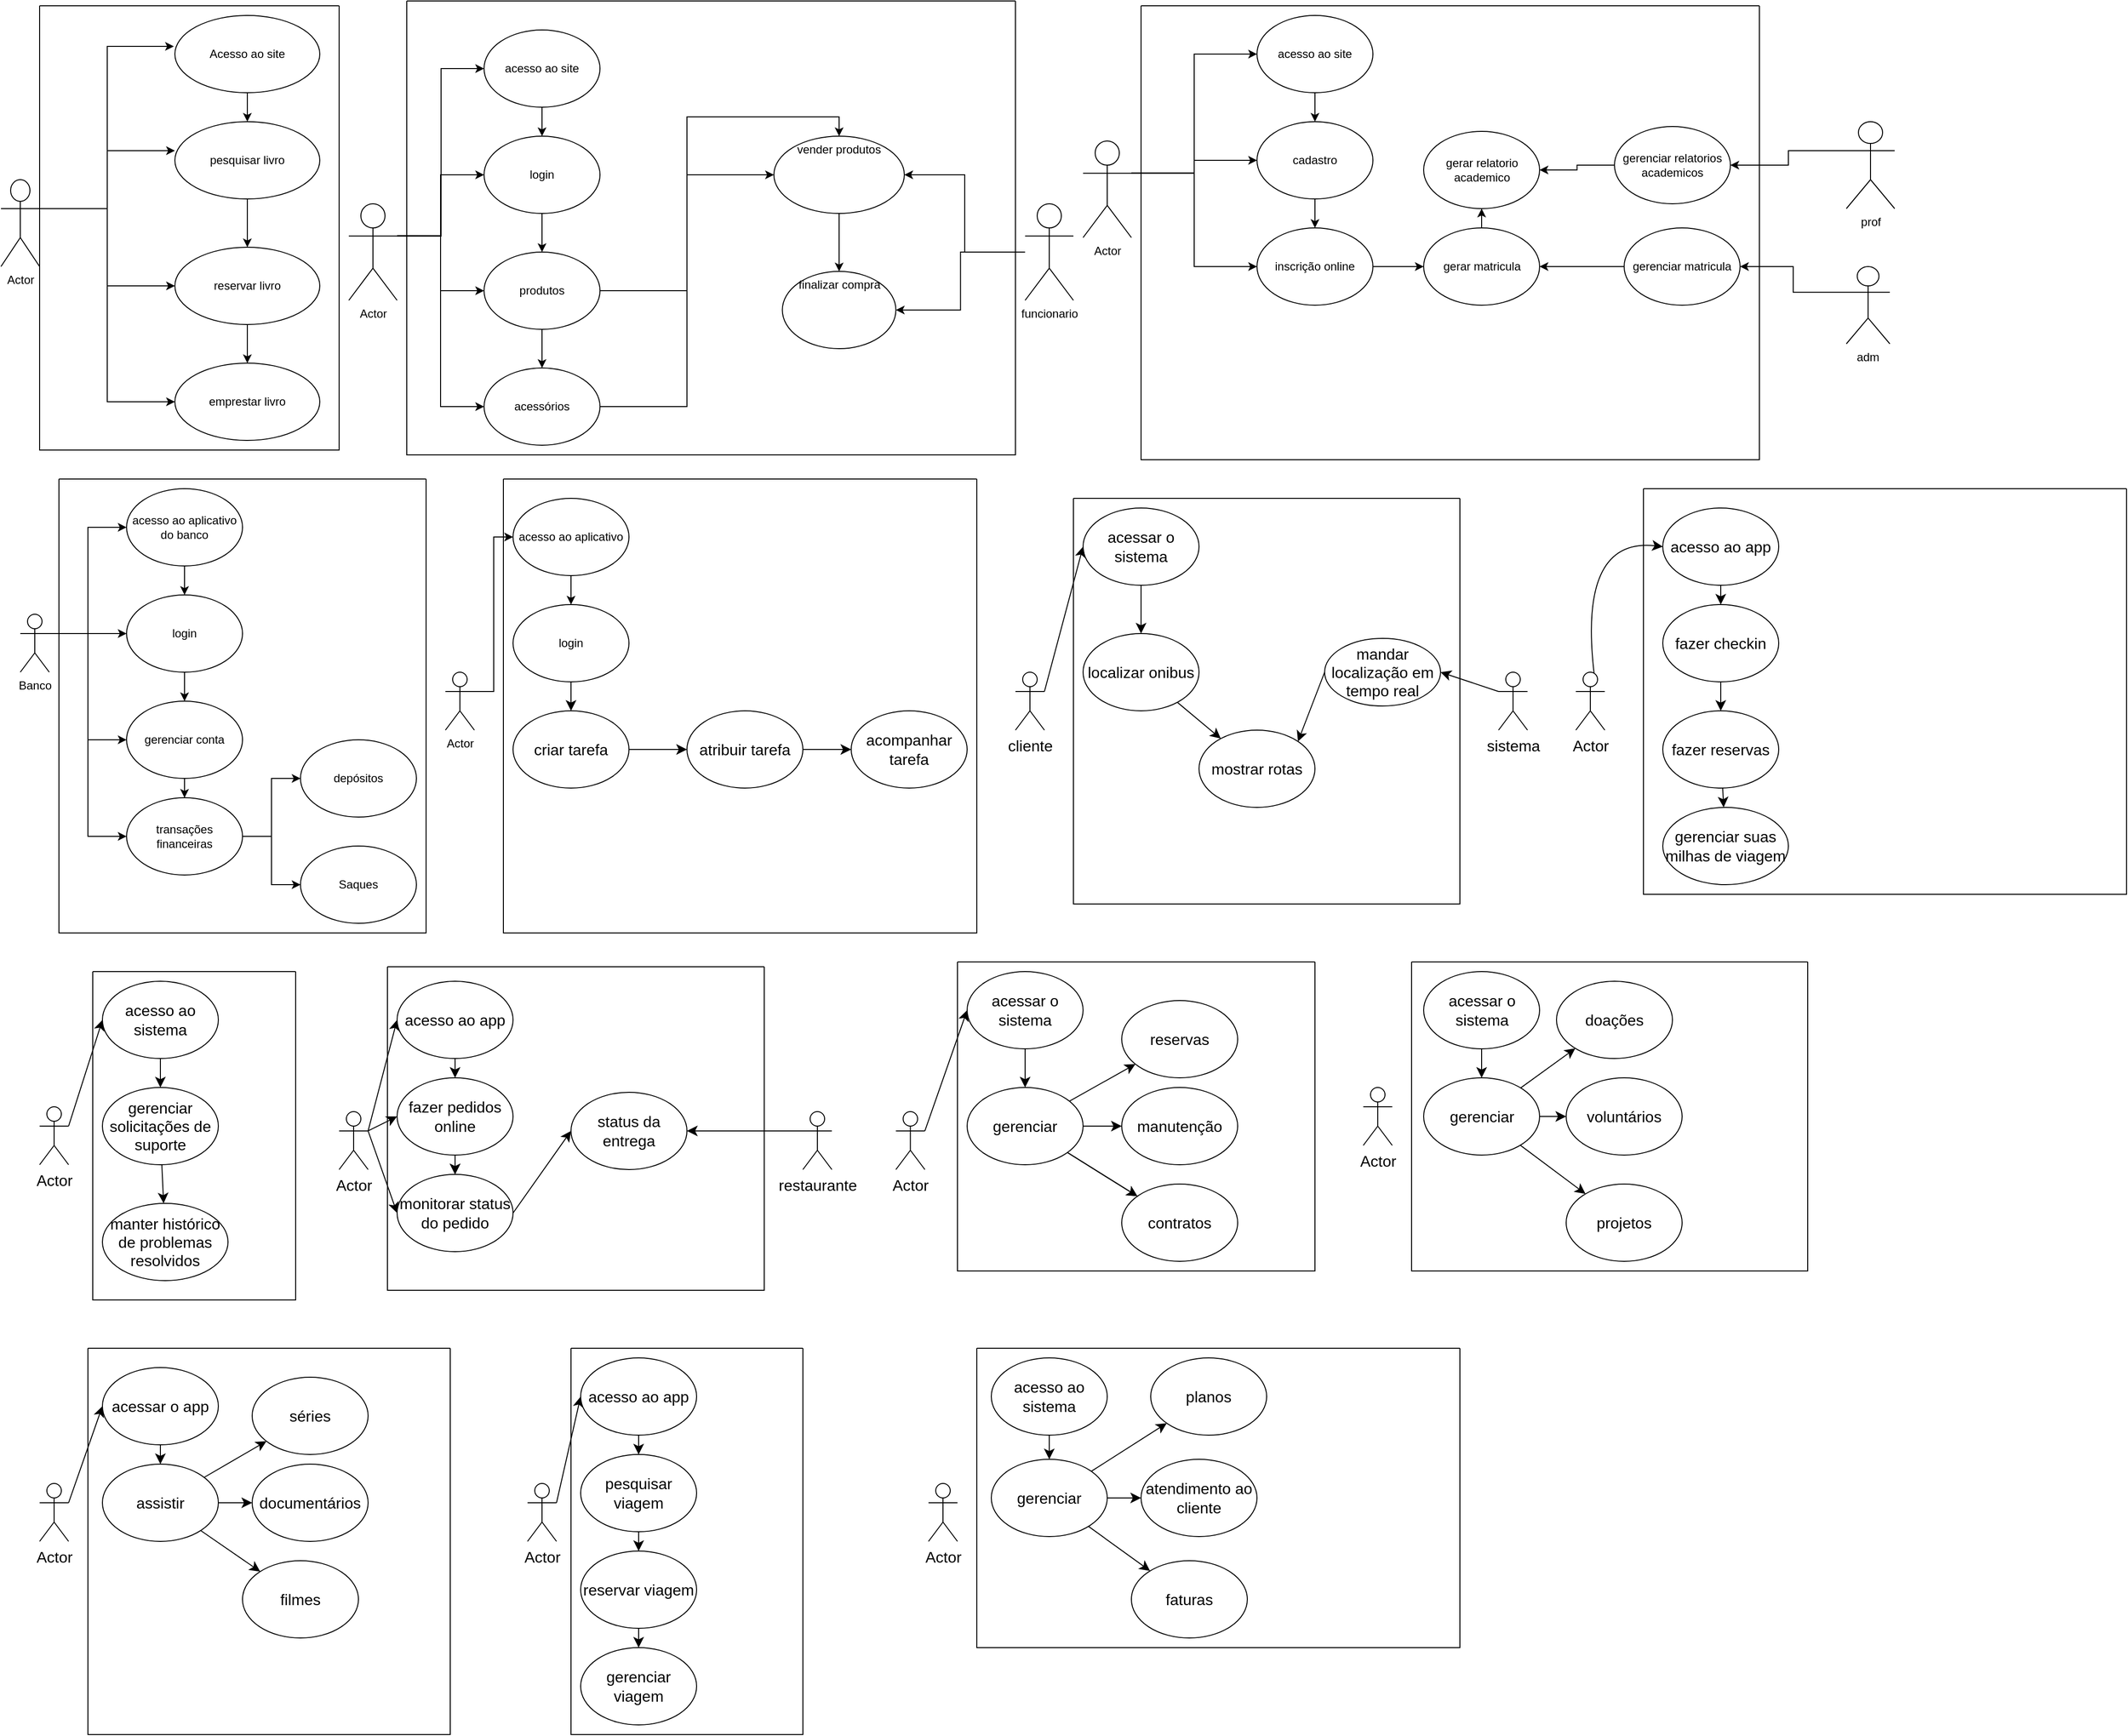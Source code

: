 <mxfile version="21.1.4" type="github">
  <diagram name="Página-1" id="LRbnNVNP2X4PWwNrP-vT">
    <mxGraphModel dx="826" dy="594" grid="1" gridSize="10" guides="1" tooltips="1" connect="1" arrows="1" fold="1" page="0" pageScale="1" pageWidth="1920" pageHeight="1200" background="none" math="0" shadow="0">
      <root>
        <mxCell id="0" />
        <mxCell id="1" parent="0" />
        <mxCell id="oviOYFt7pR6-ga45V4re-5" style="edgeStyle=orthogonalEdgeStyle;rounded=0;orthogonalLoop=1;jettySize=auto;html=1;exitX=1;exitY=0.333;exitDx=0;exitDy=0;exitPerimeter=0;entryX=0;entryY=0.375;entryDx=0;entryDy=0;entryPerimeter=0;" parent="1" source="oviOYFt7pR6-ga45V4re-1" target="oviOYFt7pR6-ga45V4re-2" edge="1">
          <mxGeometry relative="1" as="geometry" />
        </mxCell>
        <mxCell id="oviOYFt7pR6-ga45V4re-6" style="edgeStyle=orthogonalEdgeStyle;rounded=0;orthogonalLoop=1;jettySize=auto;html=1;exitX=1;exitY=0.333;exitDx=0;exitDy=0;exitPerimeter=0;entryX=0;entryY=0.5;entryDx=0;entryDy=0;" parent="1" source="oviOYFt7pR6-ga45V4re-1" target="oviOYFt7pR6-ga45V4re-3" edge="1">
          <mxGeometry relative="1" as="geometry" />
        </mxCell>
        <mxCell id="oviOYFt7pR6-ga45V4re-7" style="edgeStyle=orthogonalEdgeStyle;rounded=0;orthogonalLoop=1;jettySize=auto;html=1;exitX=1;exitY=0.333;exitDx=0;exitDy=0;exitPerimeter=0;entryX=0;entryY=0.5;entryDx=0;entryDy=0;" parent="1" source="oviOYFt7pR6-ga45V4re-1" target="oviOYFt7pR6-ga45V4re-4" edge="1">
          <mxGeometry relative="1" as="geometry" />
        </mxCell>
        <mxCell id="oviOYFt7pR6-ga45V4re-10" style="edgeStyle=orthogonalEdgeStyle;rounded=0;orthogonalLoop=1;jettySize=auto;html=1;exitX=1;exitY=0.333;exitDx=0;exitDy=0;exitPerimeter=0;entryX=-0.007;entryY=0.4;entryDx=0;entryDy=0;entryPerimeter=0;" parent="1" source="oviOYFt7pR6-ga45V4re-1" target="oviOYFt7pR6-ga45V4re-9" edge="1">
          <mxGeometry relative="1" as="geometry" />
        </mxCell>
        <mxCell id="oviOYFt7pR6-ga45V4re-1" value="Actor" style="shape=umlActor;verticalLabelPosition=bottom;verticalAlign=top;html=1;outlineConnect=0;" parent="1" vertex="1">
          <mxGeometry y="200" width="40" height="90" as="geometry" />
        </mxCell>
        <mxCell id="oviOYFt7pR6-ga45V4re-21" value="" style="edgeStyle=orthogonalEdgeStyle;rounded=0;orthogonalLoop=1;jettySize=auto;html=1;" parent="1" source="oviOYFt7pR6-ga45V4re-2" target="oviOYFt7pR6-ga45V4re-3" edge="1">
          <mxGeometry relative="1" as="geometry" />
        </mxCell>
        <mxCell id="oviOYFt7pR6-ga45V4re-2" value="pesquisar livro" style="ellipse;whiteSpace=wrap;html=1;" parent="1" vertex="1">
          <mxGeometry x="180" y="140" width="150" height="80" as="geometry" />
        </mxCell>
        <mxCell id="oviOYFt7pR6-ga45V4re-22" value="" style="edgeStyle=orthogonalEdgeStyle;rounded=0;orthogonalLoop=1;jettySize=auto;html=1;" parent="1" source="oviOYFt7pR6-ga45V4re-3" target="oviOYFt7pR6-ga45V4re-4" edge="1">
          <mxGeometry relative="1" as="geometry" />
        </mxCell>
        <mxCell id="oviOYFt7pR6-ga45V4re-3" value="reservar livro" style="ellipse;whiteSpace=wrap;html=1;" parent="1" vertex="1">
          <mxGeometry x="180" y="270" width="150" height="80" as="geometry" />
        </mxCell>
        <mxCell id="oviOYFt7pR6-ga45V4re-4" value="emprestar livro" style="ellipse;whiteSpace=wrap;html=1;" parent="1" vertex="1">
          <mxGeometry x="180" y="390" width="150" height="80" as="geometry" />
        </mxCell>
        <mxCell id="oviOYFt7pR6-ga45V4re-20" value="" style="edgeStyle=orthogonalEdgeStyle;rounded=0;orthogonalLoop=1;jettySize=auto;html=1;" parent="1" source="oviOYFt7pR6-ga45V4re-9" target="oviOYFt7pR6-ga45V4re-2" edge="1">
          <mxGeometry relative="1" as="geometry" />
        </mxCell>
        <mxCell id="oviOYFt7pR6-ga45V4re-9" value="Acesso ao site" style="ellipse;whiteSpace=wrap;html=1;" parent="1" vertex="1">
          <mxGeometry x="180" y="30" width="150" height="80" as="geometry" />
        </mxCell>
        <mxCell id="oviOYFt7pR6-ga45V4re-27" style="edgeStyle=orthogonalEdgeStyle;rounded=0;orthogonalLoop=1;jettySize=auto;html=1;entryX=0;entryY=0.5;entryDx=0;entryDy=0;" parent="1" target="oviOYFt7pR6-ga45V4re-13" edge="1">
          <mxGeometry relative="1" as="geometry">
            <mxPoint x="410" y="258" as="sourcePoint" />
          </mxGeometry>
        </mxCell>
        <mxCell id="oviOYFt7pR6-ga45V4re-28" style="edgeStyle=orthogonalEdgeStyle;rounded=0;orthogonalLoop=1;jettySize=auto;html=1;exitX=1;exitY=0.333;exitDx=0;exitDy=0;exitPerimeter=0;entryX=0;entryY=0.5;entryDx=0;entryDy=0;" parent="1" source="oviOYFt7pR6-ga45V4re-11" target="oviOYFt7pR6-ga45V4re-12" edge="1">
          <mxGeometry relative="1" as="geometry" />
        </mxCell>
        <mxCell id="oviOYFt7pR6-ga45V4re-29" style="edgeStyle=orthogonalEdgeStyle;rounded=0;orthogonalLoop=1;jettySize=auto;html=1;exitX=1;exitY=0.333;exitDx=0;exitDy=0;exitPerimeter=0;entryX=0;entryY=0.5;entryDx=0;entryDy=0;" parent="1" source="oviOYFt7pR6-ga45V4re-11" target="oviOYFt7pR6-ga45V4re-16" edge="1">
          <mxGeometry relative="1" as="geometry" />
        </mxCell>
        <mxCell id="oviOYFt7pR6-ga45V4re-30" style="edgeStyle=orthogonalEdgeStyle;rounded=0;orthogonalLoop=1;jettySize=auto;html=1;exitX=1;exitY=0.333;exitDx=0;exitDy=0;exitPerimeter=0;entryX=0;entryY=0.5;entryDx=0;entryDy=0;" parent="1" source="oviOYFt7pR6-ga45V4re-11" target="oviOYFt7pR6-ga45V4re-15" edge="1">
          <mxGeometry relative="1" as="geometry" />
        </mxCell>
        <mxCell id="oviOYFt7pR6-ga45V4re-11" value="Actor" style="shape=umlActor;verticalLabelPosition=bottom;verticalAlign=top;html=1;outlineConnect=0;" parent="1" vertex="1">
          <mxGeometry x="360" y="225" width="50" height="100" as="geometry" />
        </mxCell>
        <mxCell id="oviOYFt7pR6-ga45V4re-36" value="" style="edgeStyle=orthogonalEdgeStyle;rounded=0;orthogonalLoop=1;jettySize=auto;html=1;" parent="1" source="oviOYFt7pR6-ga45V4re-12" target="oviOYFt7pR6-ga45V4re-16" edge="1">
          <mxGeometry relative="1" as="geometry" />
        </mxCell>
        <mxCell id="oviOYFt7pR6-ga45V4re-12" value="login" style="ellipse;whiteSpace=wrap;html=1;" parent="1" vertex="1">
          <mxGeometry x="500" y="155" width="120" height="80" as="geometry" />
        </mxCell>
        <mxCell id="oviOYFt7pR6-ga45V4re-35" value="" style="edgeStyle=orthogonalEdgeStyle;rounded=0;orthogonalLoop=1;jettySize=auto;html=1;" parent="1" source="oviOYFt7pR6-ga45V4re-13" target="oviOYFt7pR6-ga45V4re-12" edge="1">
          <mxGeometry relative="1" as="geometry" />
        </mxCell>
        <mxCell id="oviOYFt7pR6-ga45V4re-13" value="acesso ao site" style="ellipse;whiteSpace=wrap;html=1;" parent="1" vertex="1">
          <mxGeometry x="500" y="45" width="120" height="80" as="geometry" />
        </mxCell>
        <mxCell id="oviOYFt7pR6-ga45V4re-26" value="" style="edgeStyle=orthogonalEdgeStyle;rounded=0;orthogonalLoop=1;jettySize=auto;html=1;" parent="1" source="oviOYFt7pR6-ga45V4re-14" target="oviOYFt7pR6-ga45V4re-25" edge="1">
          <mxGeometry relative="1" as="geometry" />
        </mxCell>
        <mxCell id="oviOYFt7pR6-ga45V4re-34" value="" style="edgeStyle=orthogonalEdgeStyle;rounded=0;orthogonalLoop=1;jettySize=auto;html=1;" parent="1" source="oviOYFt7pR6-ga45V4re-14" target="oviOYFt7pR6-ga45V4re-33" edge="1">
          <mxGeometry relative="1" as="geometry" />
        </mxCell>
        <object label="funcionario" id="oviOYFt7pR6-ga45V4re-14">
          <mxCell style="shape=umlActor;verticalLabelPosition=bottom;verticalAlign=top;html=1;outlineConnect=0;" parent="1" vertex="1">
            <mxGeometry x="1060" y="225" width="50" height="100" as="geometry" />
          </mxCell>
        </object>
        <mxCell id="oviOYFt7pR6-ga45V4re-32" style="edgeStyle=orthogonalEdgeStyle;rounded=0;orthogonalLoop=1;jettySize=auto;html=1;exitX=1;exitY=0.5;exitDx=0;exitDy=0;entryX=0.5;entryY=0;entryDx=0;entryDy=0;" parent="1" source="oviOYFt7pR6-ga45V4re-15" target="oviOYFt7pR6-ga45V4re-25" edge="1">
          <mxGeometry relative="1" as="geometry" />
        </mxCell>
        <mxCell id="oviOYFt7pR6-ga45V4re-15" value="acessórios" style="ellipse;whiteSpace=wrap;html=1;" parent="1" vertex="1">
          <mxGeometry x="500" y="395" width="120" height="80" as="geometry" />
        </mxCell>
        <mxCell id="oviOYFt7pR6-ga45V4re-31" style="edgeStyle=orthogonalEdgeStyle;rounded=0;orthogonalLoop=1;jettySize=auto;html=1;exitX=1;exitY=0.5;exitDx=0;exitDy=0;entryX=0;entryY=0.5;entryDx=0;entryDy=0;" parent="1" source="oviOYFt7pR6-ga45V4re-16" target="oviOYFt7pR6-ga45V4re-25" edge="1">
          <mxGeometry relative="1" as="geometry" />
        </mxCell>
        <mxCell id="oviOYFt7pR6-ga45V4re-37" value="" style="edgeStyle=orthogonalEdgeStyle;rounded=0;orthogonalLoop=1;jettySize=auto;html=1;" parent="1" source="oviOYFt7pR6-ga45V4re-16" target="oviOYFt7pR6-ga45V4re-15" edge="1">
          <mxGeometry relative="1" as="geometry" />
        </mxCell>
        <mxCell id="oviOYFt7pR6-ga45V4re-16" value="produtos" style="ellipse;whiteSpace=wrap;html=1;" parent="1" vertex="1">
          <mxGeometry x="500" y="275" width="120" height="80" as="geometry" />
        </mxCell>
        <mxCell id="oviOYFt7pR6-ga45V4re-38" value="" style="edgeStyle=orthogonalEdgeStyle;rounded=0;orthogonalLoop=1;jettySize=auto;html=1;" parent="1" source="oviOYFt7pR6-ga45V4re-25" target="oviOYFt7pR6-ga45V4re-33" edge="1">
          <mxGeometry relative="1" as="geometry" />
        </mxCell>
        <mxCell id="oviOYFt7pR6-ga45V4re-25" value="vender produtos" style="ellipse;whiteSpace=wrap;html=1;verticalAlign=top;" parent="1" vertex="1">
          <mxGeometry x="800" y="155" width="135" height="80" as="geometry" />
        </mxCell>
        <mxCell id="oviOYFt7pR6-ga45V4re-33" value="finalizar compra" style="ellipse;whiteSpace=wrap;html=1;verticalAlign=top;" parent="1" vertex="1">
          <mxGeometry x="808.75" y="295" width="117.5" height="80" as="geometry" />
        </mxCell>
        <mxCell id="oviOYFt7pR6-ga45V4re-43" value="" style="swimlane;startSize=0;" parent="1" vertex="1">
          <mxGeometry x="420" y="15" width="630" height="470" as="geometry" />
        </mxCell>
        <mxCell id="oviOYFt7pR6-ga45V4re-44" value="" style="swimlane;startSize=0;" parent="1" vertex="1">
          <mxGeometry x="40" y="20" width="310" height="460" as="geometry" />
        </mxCell>
        <mxCell id="oviOYFt7pR6-ga45V4re-45" value="" style="swimlane;startSize=0;" parent="1" vertex="1">
          <mxGeometry x="1180" y="20" width="640" height="470" as="geometry" />
        </mxCell>
        <mxCell id="oviOYFt7pR6-ga45V4re-47" value="" style="edgeStyle=orthogonalEdgeStyle;rounded=0;orthogonalLoop=1;jettySize=auto;html=1;" parent="oviOYFt7pR6-ga45V4re-45" source="oviOYFt7pR6-ga45V4re-40" target="oviOYFt7pR6-ga45V4re-46" edge="1">
          <mxGeometry relative="1" as="geometry" />
        </mxCell>
        <mxCell id="oviOYFt7pR6-ga45V4re-40" value="acesso ao site" style="ellipse;whiteSpace=wrap;html=1;" parent="oviOYFt7pR6-ga45V4re-45" vertex="1">
          <mxGeometry x="120" y="10" width="120" height="80" as="geometry" />
        </mxCell>
        <mxCell id="oviOYFt7pR6-ga45V4re-49" value="" style="edgeStyle=orthogonalEdgeStyle;rounded=0;orthogonalLoop=1;jettySize=auto;html=1;" parent="oviOYFt7pR6-ga45V4re-45" source="oviOYFt7pR6-ga45V4re-46" target="oviOYFt7pR6-ga45V4re-48" edge="1">
          <mxGeometry relative="1" as="geometry" />
        </mxCell>
        <mxCell id="oviOYFt7pR6-ga45V4re-46" value="cadastro" style="ellipse;whiteSpace=wrap;html=1;" parent="oviOYFt7pR6-ga45V4re-45" vertex="1">
          <mxGeometry x="120" y="120" width="120" height="80" as="geometry" />
        </mxCell>
        <mxCell id="oviOYFt7pR6-ga45V4re-55" value="" style="edgeStyle=orthogonalEdgeStyle;rounded=0;orthogonalLoop=1;jettySize=auto;html=1;" parent="oviOYFt7pR6-ga45V4re-45" source="oviOYFt7pR6-ga45V4re-48" target="oviOYFt7pR6-ga45V4re-54" edge="1">
          <mxGeometry relative="1" as="geometry" />
        </mxCell>
        <mxCell id="oviOYFt7pR6-ga45V4re-48" value="inscrição online" style="ellipse;whiteSpace=wrap;html=1;" parent="oviOYFt7pR6-ga45V4re-45" vertex="1">
          <mxGeometry x="120" y="230" width="120" height="80" as="geometry" />
        </mxCell>
        <mxCell id="oviOYFt7pR6-ga45V4re-64" style="edgeStyle=orthogonalEdgeStyle;rounded=0;orthogonalLoop=1;jettySize=auto;html=1;exitX=0;exitY=0.333;exitDx=0;exitDy=0;exitPerimeter=0;entryX=1;entryY=0.5;entryDx=0;entryDy=0;" parent="oviOYFt7pR6-ga45V4re-45" source="oviOYFt7pR6-ga45V4re-53" target="oviOYFt7pR6-ga45V4re-63" edge="1">
          <mxGeometry relative="1" as="geometry" />
        </mxCell>
        <mxCell id="oviOYFt7pR6-ga45V4re-53" value="adm" style="shape=umlActor;verticalLabelPosition=bottom;verticalAlign=top;outlineConnect=0;align=center;" parent="oviOYFt7pR6-ga45V4re-45" vertex="1">
          <mxGeometry x="730" y="270" width="45" height="80" as="geometry" />
        </mxCell>
        <mxCell id="oviOYFt7pR6-ga45V4re-61" value="" style="edgeStyle=orthogonalEdgeStyle;rounded=0;orthogonalLoop=1;jettySize=auto;html=1;" parent="oviOYFt7pR6-ga45V4re-45" source="oviOYFt7pR6-ga45V4re-54" target="oviOYFt7pR6-ga45V4re-60" edge="1">
          <mxGeometry relative="1" as="geometry" />
        </mxCell>
        <mxCell id="oviOYFt7pR6-ga45V4re-54" value="gerar matricula" style="ellipse;whiteSpace=wrap;html=1;align=center;" parent="oviOYFt7pR6-ga45V4re-45" vertex="1">
          <mxGeometry x="292.5" y="230" width="120" height="80" as="geometry" />
        </mxCell>
        <mxCell id="oviOYFt7pR6-ga45V4re-58" style="edgeStyle=orthogonalEdgeStyle;rounded=0;orthogonalLoop=1;jettySize=auto;html=1;exitX=0;exitY=0.333;exitDx=0;exitDy=0;exitPerimeter=0;entryX=1;entryY=0.5;entryDx=0;entryDy=0;" parent="oviOYFt7pR6-ga45V4re-45" source="oviOYFt7pR6-ga45V4re-56" target="oviOYFt7pR6-ga45V4re-57" edge="1">
          <mxGeometry relative="1" as="geometry" />
        </mxCell>
        <mxCell id="oviOYFt7pR6-ga45V4re-56" value="prof" style="shape=umlActor;verticalLabelPosition=bottom;verticalAlign=top;html=1;outlineConnect=0;" parent="oviOYFt7pR6-ga45V4re-45" vertex="1">
          <mxGeometry x="730" y="120" width="50" height="90" as="geometry" />
        </mxCell>
        <mxCell id="oviOYFt7pR6-ga45V4re-62" style="edgeStyle=orthogonalEdgeStyle;rounded=0;orthogonalLoop=1;jettySize=auto;html=1;exitX=0;exitY=0.5;exitDx=0;exitDy=0;entryX=1;entryY=0.5;entryDx=0;entryDy=0;" parent="oviOYFt7pR6-ga45V4re-45" source="oviOYFt7pR6-ga45V4re-57" target="oviOYFt7pR6-ga45V4re-60" edge="1">
          <mxGeometry relative="1" as="geometry" />
        </mxCell>
        <mxCell id="oviOYFt7pR6-ga45V4re-57" value="gerenciar relatorios academicos" style="ellipse;whiteSpace=wrap;html=1;" parent="oviOYFt7pR6-ga45V4re-45" vertex="1">
          <mxGeometry x="490" y="125" width="120" height="80" as="geometry" />
        </mxCell>
        <mxCell id="oviOYFt7pR6-ga45V4re-60" value="gerar relatorio academico" style="ellipse;whiteSpace=wrap;html=1;align=center;" parent="oviOYFt7pR6-ga45V4re-45" vertex="1">
          <mxGeometry x="292.5" y="130" width="120" height="80" as="geometry" />
        </mxCell>
        <mxCell id="oviOYFt7pR6-ga45V4re-65" style="edgeStyle=orthogonalEdgeStyle;rounded=0;orthogonalLoop=1;jettySize=auto;html=1;exitX=0;exitY=0.5;exitDx=0;exitDy=0;entryX=1;entryY=0.5;entryDx=0;entryDy=0;" parent="oviOYFt7pR6-ga45V4re-45" source="oviOYFt7pR6-ga45V4re-63" target="oviOYFt7pR6-ga45V4re-54" edge="1">
          <mxGeometry relative="1" as="geometry" />
        </mxCell>
        <mxCell id="oviOYFt7pR6-ga45V4re-63" value="gerenciar matricula" style="ellipse;whiteSpace=wrap;html=1;" parent="oviOYFt7pR6-ga45V4re-45" vertex="1">
          <mxGeometry x="500" y="230" width="120" height="80" as="geometry" />
        </mxCell>
        <mxCell id="oviOYFt7pR6-ga45V4re-82" style="edgeStyle=orthogonalEdgeStyle;rounded=0;orthogonalLoop=1;jettySize=auto;html=1;exitX=1;exitY=0.333;exitDx=0;exitDy=0;exitPerimeter=0;entryX=0;entryY=0.5;entryDx=0;entryDy=0;" parent="1" source="oviOYFt7pR6-ga45V4re-66" target="oviOYFt7pR6-ga45V4re-68" edge="1">
          <mxGeometry relative="1" as="geometry" />
        </mxCell>
        <mxCell id="oviOYFt7pR6-ga45V4re-83" style="edgeStyle=orthogonalEdgeStyle;rounded=0;orthogonalLoop=1;jettySize=auto;html=1;exitX=1;exitY=0.333;exitDx=0;exitDy=0;exitPerimeter=0;entryX=0;entryY=0.5;entryDx=0;entryDy=0;" parent="1" source="oviOYFt7pR6-ga45V4re-66" target="oviOYFt7pR6-ga45V4re-69" edge="1">
          <mxGeometry relative="1" as="geometry" />
        </mxCell>
        <mxCell id="oviOYFt7pR6-ga45V4re-84" style="edgeStyle=orthogonalEdgeStyle;rounded=0;orthogonalLoop=1;jettySize=auto;html=1;exitX=1;exitY=0.333;exitDx=0;exitDy=0;exitPerimeter=0;entryX=0;entryY=0.5;entryDx=0;entryDy=0;" parent="1" source="oviOYFt7pR6-ga45V4re-66" target="oviOYFt7pR6-ga45V4re-71" edge="1">
          <mxGeometry relative="1" as="geometry" />
        </mxCell>
        <mxCell id="oviOYFt7pR6-ga45V4re-85" style="edgeStyle=orthogonalEdgeStyle;rounded=0;orthogonalLoop=1;jettySize=auto;html=1;exitX=1;exitY=0.333;exitDx=0;exitDy=0;exitPerimeter=0;entryX=0;entryY=0.5;entryDx=0;entryDy=0;" parent="1" source="oviOYFt7pR6-ga45V4re-66" target="oviOYFt7pR6-ga45V4re-73" edge="1">
          <mxGeometry relative="1" as="geometry" />
        </mxCell>
        <mxCell id="oviOYFt7pR6-ga45V4re-66" value="Banco" style="shape=umlActor;verticalLabelPosition=bottom;verticalAlign=top;html=1;outlineConnect=0;" parent="1" vertex="1">
          <mxGeometry x="20" y="650" width="30" height="60" as="geometry" />
        </mxCell>
        <mxCell id="oviOYFt7pR6-ga45V4re-67" value="" style="swimlane;startSize=0;" parent="1" vertex="1">
          <mxGeometry x="60" y="510" width="380" height="470" as="geometry" />
        </mxCell>
        <mxCell id="oviOYFt7pR6-ga45V4re-70" value="" style="edgeStyle=orthogonalEdgeStyle;rounded=0;orthogonalLoop=1;jettySize=auto;html=1;" parent="oviOYFt7pR6-ga45V4re-67" source="oviOYFt7pR6-ga45V4re-68" target="oviOYFt7pR6-ga45V4re-69" edge="1">
          <mxGeometry relative="1" as="geometry" />
        </mxCell>
        <mxCell id="oviOYFt7pR6-ga45V4re-68" value="acesso ao aplicativo do banco" style="ellipse;whiteSpace=wrap;html=1;" parent="oviOYFt7pR6-ga45V4re-67" vertex="1">
          <mxGeometry x="70" y="10" width="120" height="80" as="geometry" />
        </mxCell>
        <mxCell id="oviOYFt7pR6-ga45V4re-72" value="" style="edgeStyle=orthogonalEdgeStyle;rounded=0;orthogonalLoop=1;jettySize=auto;html=1;" parent="oviOYFt7pR6-ga45V4re-67" source="oviOYFt7pR6-ga45V4re-69" target="oviOYFt7pR6-ga45V4re-71" edge="1">
          <mxGeometry relative="1" as="geometry" />
        </mxCell>
        <mxCell id="oviOYFt7pR6-ga45V4re-69" value="login" style="ellipse;whiteSpace=wrap;html=1;" parent="oviOYFt7pR6-ga45V4re-67" vertex="1">
          <mxGeometry x="70" y="120" width="120" height="80" as="geometry" />
        </mxCell>
        <mxCell id="oviOYFt7pR6-ga45V4re-74" value="" style="edgeStyle=orthogonalEdgeStyle;rounded=0;orthogonalLoop=1;jettySize=auto;html=1;" parent="oviOYFt7pR6-ga45V4re-67" source="oviOYFt7pR6-ga45V4re-71" target="oviOYFt7pR6-ga45V4re-73" edge="1">
          <mxGeometry relative="1" as="geometry" />
        </mxCell>
        <mxCell id="oviOYFt7pR6-ga45V4re-71" value="gerenciar conta" style="ellipse;whiteSpace=wrap;html=1;" parent="oviOYFt7pR6-ga45V4re-67" vertex="1">
          <mxGeometry x="70" y="230" width="120" height="80" as="geometry" />
        </mxCell>
        <mxCell id="oviOYFt7pR6-ga45V4re-81" value="" style="edgeStyle=orthogonalEdgeStyle;rounded=0;orthogonalLoop=1;jettySize=auto;html=1;" parent="oviOYFt7pR6-ga45V4re-67" source="oviOYFt7pR6-ga45V4re-73" target="oviOYFt7pR6-ga45V4re-80" edge="1">
          <mxGeometry relative="1" as="geometry" />
        </mxCell>
        <mxCell id="oviOYFt7pR6-ga45V4re-73" value="transações financeiras" style="ellipse;whiteSpace=wrap;html=1;" parent="oviOYFt7pR6-ga45V4re-67" vertex="1">
          <mxGeometry x="70" y="330" width="120" height="80" as="geometry" />
        </mxCell>
        <mxCell id="oviOYFt7pR6-ga45V4re-78" value="depósitos" style="ellipse;whiteSpace=wrap;html=1;" parent="oviOYFt7pR6-ga45V4re-67" vertex="1">
          <mxGeometry x="250" y="270" width="120" height="80" as="geometry" />
        </mxCell>
        <mxCell id="oviOYFt7pR6-ga45V4re-79" value="" style="edgeStyle=orthogonalEdgeStyle;rounded=0;orthogonalLoop=1;jettySize=auto;html=1;" parent="oviOYFt7pR6-ga45V4re-67" source="oviOYFt7pR6-ga45V4re-73" target="oviOYFt7pR6-ga45V4re-78" edge="1">
          <mxGeometry relative="1" as="geometry" />
        </mxCell>
        <mxCell id="oviOYFt7pR6-ga45V4re-80" value="Saques" style="ellipse;whiteSpace=wrap;html=1;" parent="oviOYFt7pR6-ga45V4re-67" vertex="1">
          <mxGeometry x="250" y="380" width="120" height="80" as="geometry" />
        </mxCell>
        <mxCell id="oviOYFt7pR6-ga45V4re-39" value="Actor" style="shape=umlActor;verticalLabelPosition=bottom;verticalAlign=top;html=1;outlineConnect=0;" parent="1" vertex="1">
          <mxGeometry x="1120" y="160" width="50" height="100" as="geometry" />
        </mxCell>
        <mxCell id="oviOYFt7pR6-ga45V4re-50" style="edgeStyle=orthogonalEdgeStyle;rounded=0;orthogonalLoop=1;jettySize=auto;html=1;exitX=1;exitY=0.333;exitDx=0;exitDy=0;exitPerimeter=0;entryX=0;entryY=0.5;entryDx=0;entryDy=0;" parent="1" source="oviOYFt7pR6-ga45V4re-39" target="oviOYFt7pR6-ga45V4re-40" edge="1">
          <mxGeometry relative="1" as="geometry" />
        </mxCell>
        <mxCell id="oviOYFt7pR6-ga45V4re-51" style="edgeStyle=orthogonalEdgeStyle;rounded=0;orthogonalLoop=1;jettySize=auto;html=1;exitX=1;exitY=0.333;exitDx=0;exitDy=0;exitPerimeter=0;entryX=0;entryY=0.5;entryDx=0;entryDy=0;" parent="1" source="oviOYFt7pR6-ga45V4re-39" target="oviOYFt7pR6-ga45V4re-46" edge="1">
          <mxGeometry relative="1" as="geometry" />
        </mxCell>
        <mxCell id="oviOYFt7pR6-ga45V4re-52" style="edgeStyle=orthogonalEdgeStyle;rounded=0;orthogonalLoop=1;jettySize=auto;html=1;exitX=1;exitY=0.333;exitDx=0;exitDy=0;exitPerimeter=0;entryX=0;entryY=0.5;entryDx=0;entryDy=0;" parent="1" source="oviOYFt7pR6-ga45V4re-39" target="oviOYFt7pR6-ga45V4re-48" edge="1">
          <mxGeometry relative="1" as="geometry" />
        </mxCell>
        <mxCell id="JlkL9IGdBqdj9I0cIEox-1" style="edgeStyle=orthogonalEdgeStyle;rounded=0;orthogonalLoop=1;jettySize=auto;html=1;exitX=1;exitY=0.333;exitDx=0;exitDy=0;exitPerimeter=0;entryX=0;entryY=0.5;entryDx=0;entryDy=0;" parent="1" source="oviOYFt7pR6-ga45V4re-87" target="oviOYFt7pR6-ga45V4re-90" edge="1">
          <mxGeometry relative="1" as="geometry" />
        </mxCell>
        <mxCell id="oviOYFt7pR6-ga45V4re-87" value="Actor" style="shape=umlActor;verticalLabelPosition=bottom;verticalAlign=top;html=1;outlineConnect=0;" parent="1" vertex="1">
          <mxGeometry x="460" y="710" width="30" height="60" as="geometry" />
        </mxCell>
        <mxCell id="oviOYFt7pR6-ga45V4re-88" value="" style="swimlane;startSize=0;" parent="1" vertex="1">
          <mxGeometry x="520" y="510" width="490" height="470" as="geometry" />
        </mxCell>
        <mxCell id="JlkL9IGdBqdj9I0cIEox-2" value="" style="edgeStyle=orthogonalEdgeStyle;rounded=0;orthogonalLoop=1;jettySize=auto;html=1;" parent="oviOYFt7pR6-ga45V4re-88" source="oviOYFt7pR6-ga45V4re-90" target="oviOYFt7pR6-ga45V4re-89" edge="1">
          <mxGeometry relative="1" as="geometry" />
        </mxCell>
        <mxCell id="oviOYFt7pR6-ga45V4re-90" value="acesso ao aplicativo" style="ellipse;whiteSpace=wrap;html=1;" parent="oviOYFt7pR6-ga45V4re-88" vertex="1">
          <mxGeometry x="10" y="20" width="120" height="80" as="geometry" />
        </mxCell>
        <mxCell id="dRWtWInUFrxZpv6eShJe-2" value="" style="edgeStyle=none;curved=1;rounded=0;orthogonalLoop=1;jettySize=auto;html=1;fontSize=12;startSize=8;endSize=8;" edge="1" parent="oviOYFt7pR6-ga45V4re-88" source="oviOYFt7pR6-ga45V4re-89" target="dRWtWInUFrxZpv6eShJe-1">
          <mxGeometry relative="1" as="geometry" />
        </mxCell>
        <mxCell id="oviOYFt7pR6-ga45V4re-89" value="login" style="ellipse;whiteSpace=wrap;html=1;" parent="oviOYFt7pR6-ga45V4re-88" vertex="1">
          <mxGeometry x="10" y="130" width="120" height="80" as="geometry" />
        </mxCell>
        <mxCell id="dRWtWInUFrxZpv6eShJe-4" value="" style="edgeStyle=none;curved=1;rounded=0;orthogonalLoop=1;jettySize=auto;html=1;fontSize=12;startSize=8;endSize=8;" edge="1" parent="oviOYFt7pR6-ga45V4re-88" source="dRWtWInUFrxZpv6eShJe-1" target="dRWtWInUFrxZpv6eShJe-3">
          <mxGeometry relative="1" as="geometry" />
        </mxCell>
        <mxCell id="dRWtWInUFrxZpv6eShJe-1" value="criar tarefa" style="ellipse;whiteSpace=wrap;html=1;fontSize=16;" vertex="1" parent="oviOYFt7pR6-ga45V4re-88">
          <mxGeometry x="10" y="240" width="120" height="80" as="geometry" />
        </mxCell>
        <mxCell id="dRWtWInUFrxZpv6eShJe-6" value="" style="edgeStyle=none;curved=1;rounded=0;orthogonalLoop=1;jettySize=auto;html=1;fontSize=12;startSize=8;endSize=8;" edge="1" parent="oviOYFt7pR6-ga45V4re-88" source="dRWtWInUFrxZpv6eShJe-3" target="dRWtWInUFrxZpv6eShJe-5">
          <mxGeometry relative="1" as="geometry" />
        </mxCell>
        <mxCell id="dRWtWInUFrxZpv6eShJe-3" value="atribuir tarefa" style="ellipse;whiteSpace=wrap;html=1;fontSize=16;" vertex="1" parent="oviOYFt7pR6-ga45V4re-88">
          <mxGeometry x="190" y="240" width="120" height="80" as="geometry" />
        </mxCell>
        <mxCell id="dRWtWInUFrxZpv6eShJe-5" value="acompanhar tarefa" style="ellipse;whiteSpace=wrap;html=1;fontSize=16;" vertex="1" parent="oviOYFt7pR6-ga45V4re-88">
          <mxGeometry x="360" y="240" width="120" height="80" as="geometry" />
        </mxCell>
        <mxCell id="dRWtWInUFrxZpv6eShJe-7" value="" style="swimlane;startSize=0;fontSize=16;" vertex="1" parent="1">
          <mxGeometry x="1110" y="530" width="400" height="420" as="geometry" />
        </mxCell>
        <mxCell id="dRWtWInUFrxZpv6eShJe-12" value="" style="edgeStyle=none;curved=1;rounded=0;orthogonalLoop=1;jettySize=auto;html=1;fontSize=12;startSize=8;endSize=8;" edge="1" parent="dRWtWInUFrxZpv6eShJe-7" source="dRWtWInUFrxZpv6eShJe-9" target="dRWtWInUFrxZpv6eShJe-11">
          <mxGeometry relative="1" as="geometry" />
        </mxCell>
        <mxCell id="dRWtWInUFrxZpv6eShJe-9" value="acessar o sistema" style="ellipse;whiteSpace=wrap;html=1;fontSize=16;" vertex="1" parent="dRWtWInUFrxZpv6eShJe-7">
          <mxGeometry x="10" y="10" width="120" height="80" as="geometry" />
        </mxCell>
        <mxCell id="dRWtWInUFrxZpv6eShJe-18" value="" style="edgeStyle=none;curved=1;rounded=0;orthogonalLoop=1;jettySize=auto;html=1;fontSize=12;startSize=8;endSize=8;" edge="1" parent="dRWtWInUFrxZpv6eShJe-7" source="dRWtWInUFrxZpv6eShJe-11" target="dRWtWInUFrxZpv6eShJe-17">
          <mxGeometry relative="1" as="geometry" />
        </mxCell>
        <mxCell id="dRWtWInUFrxZpv6eShJe-11" value="localizar onibus" style="ellipse;whiteSpace=wrap;html=1;fontSize=16;" vertex="1" parent="dRWtWInUFrxZpv6eShJe-7">
          <mxGeometry x="10" y="140" width="120" height="80" as="geometry" />
        </mxCell>
        <mxCell id="dRWtWInUFrxZpv6eShJe-19" style="edgeStyle=none;curved=1;rounded=0;orthogonalLoop=1;jettySize=auto;html=1;exitX=0;exitY=0.5;exitDx=0;exitDy=0;entryX=1;entryY=0;entryDx=0;entryDy=0;fontSize=12;startSize=8;endSize=8;" edge="1" parent="dRWtWInUFrxZpv6eShJe-7" source="dRWtWInUFrxZpv6eShJe-14" target="dRWtWInUFrxZpv6eShJe-17">
          <mxGeometry relative="1" as="geometry" />
        </mxCell>
        <mxCell id="dRWtWInUFrxZpv6eShJe-14" value="mandar localização em tempo real" style="ellipse;whiteSpace=wrap;html=1;fontSize=16;" vertex="1" parent="dRWtWInUFrxZpv6eShJe-7">
          <mxGeometry x="260" y="145" width="120" height="70" as="geometry" />
        </mxCell>
        <mxCell id="dRWtWInUFrxZpv6eShJe-17" value="mostrar rotas" style="ellipse;whiteSpace=wrap;html=1;fontSize=16;" vertex="1" parent="dRWtWInUFrxZpv6eShJe-7">
          <mxGeometry x="130" y="240" width="120" height="80" as="geometry" />
        </mxCell>
        <mxCell id="dRWtWInUFrxZpv6eShJe-10" style="edgeStyle=none;curved=1;rounded=0;orthogonalLoop=1;jettySize=auto;html=1;exitX=1;exitY=0.333;exitDx=0;exitDy=0;exitPerimeter=0;entryX=0;entryY=0.5;entryDx=0;entryDy=0;fontSize=12;startSize=8;endSize=8;" edge="1" parent="1" source="dRWtWInUFrxZpv6eShJe-8" target="dRWtWInUFrxZpv6eShJe-9">
          <mxGeometry relative="1" as="geometry" />
        </mxCell>
        <mxCell id="dRWtWInUFrxZpv6eShJe-8" value="cliente" style="shape=umlActor;verticalLabelPosition=bottom;verticalAlign=top;html=1;outlineConnect=0;fontSize=16;" vertex="1" parent="1">
          <mxGeometry x="1050" y="710" width="30" height="60" as="geometry" />
        </mxCell>
        <mxCell id="dRWtWInUFrxZpv6eShJe-15" style="edgeStyle=none;curved=1;rounded=0;orthogonalLoop=1;jettySize=auto;html=1;exitX=0;exitY=0.333;exitDx=0;exitDy=0;exitPerimeter=0;entryX=1;entryY=0.5;entryDx=0;entryDy=0;fontSize=12;startSize=8;endSize=8;" edge="1" parent="1" source="dRWtWInUFrxZpv6eShJe-13" target="dRWtWInUFrxZpv6eShJe-14">
          <mxGeometry relative="1" as="geometry" />
        </mxCell>
        <mxCell id="dRWtWInUFrxZpv6eShJe-13" value="sistema&lt;br&gt;" style="shape=umlActor;verticalLabelPosition=bottom;verticalAlign=top;html=1;outlineConnect=0;fontSize=16;" vertex="1" parent="1">
          <mxGeometry x="1550" y="710" width="30" height="60" as="geometry" />
        </mxCell>
        <mxCell id="dRWtWInUFrxZpv6eShJe-20" value="" style="swimlane;startSize=0;fontSize=16;" vertex="1" parent="1">
          <mxGeometry x="1700" y="520" width="500" height="420" as="geometry" />
        </mxCell>
        <mxCell id="dRWtWInUFrxZpv6eShJe-25" value="" style="edgeStyle=none;curved=1;rounded=0;orthogonalLoop=1;jettySize=auto;html=1;fontSize=12;startSize=8;endSize=8;" edge="1" parent="dRWtWInUFrxZpv6eShJe-20" source="dRWtWInUFrxZpv6eShJe-22" target="dRWtWInUFrxZpv6eShJe-24">
          <mxGeometry relative="1" as="geometry" />
        </mxCell>
        <mxCell id="dRWtWInUFrxZpv6eShJe-22" value="acesso ao app" style="ellipse;whiteSpace=wrap;html=1;fontSize=16;" vertex="1" parent="dRWtWInUFrxZpv6eShJe-20">
          <mxGeometry x="20" y="20" width="120" height="80" as="geometry" />
        </mxCell>
        <mxCell id="dRWtWInUFrxZpv6eShJe-27" value="" style="edgeStyle=none;curved=1;rounded=0;orthogonalLoop=1;jettySize=auto;html=1;fontSize=12;startSize=8;endSize=8;" edge="1" parent="dRWtWInUFrxZpv6eShJe-20" source="dRWtWInUFrxZpv6eShJe-24" target="dRWtWInUFrxZpv6eShJe-26">
          <mxGeometry relative="1" as="geometry" />
        </mxCell>
        <mxCell id="dRWtWInUFrxZpv6eShJe-24" value="fazer checkin" style="ellipse;whiteSpace=wrap;html=1;fontSize=16;" vertex="1" parent="dRWtWInUFrxZpv6eShJe-20">
          <mxGeometry x="20" y="120" width="120" height="80" as="geometry" />
        </mxCell>
        <mxCell id="dRWtWInUFrxZpv6eShJe-29" value="" style="edgeStyle=none;curved=1;rounded=0;orthogonalLoop=1;jettySize=auto;html=1;fontSize=12;startSize=8;endSize=8;" edge="1" parent="dRWtWInUFrxZpv6eShJe-20" source="dRWtWInUFrxZpv6eShJe-26" target="dRWtWInUFrxZpv6eShJe-28">
          <mxGeometry relative="1" as="geometry" />
        </mxCell>
        <mxCell id="dRWtWInUFrxZpv6eShJe-26" value="fazer reservas" style="ellipse;whiteSpace=wrap;html=1;fontSize=16;" vertex="1" parent="dRWtWInUFrxZpv6eShJe-20">
          <mxGeometry x="20" y="230" width="120" height="80" as="geometry" />
        </mxCell>
        <mxCell id="dRWtWInUFrxZpv6eShJe-28" value="gerenciar suas milhas de viagem" style="ellipse;whiteSpace=wrap;html=1;fontSize=16;" vertex="1" parent="dRWtWInUFrxZpv6eShJe-20">
          <mxGeometry x="20" y="330" width="130" height="80" as="geometry" />
        </mxCell>
        <mxCell id="dRWtWInUFrxZpv6eShJe-23" style="edgeStyle=none;curved=1;rounded=0;orthogonalLoop=1;jettySize=auto;html=1;exitX=1;exitY=0.333;exitDx=0;exitDy=0;exitPerimeter=0;entryX=0;entryY=0.5;entryDx=0;entryDy=0;fontSize=12;startSize=8;endSize=8;" edge="1" parent="1" target="dRWtWInUFrxZpv6eShJe-22">
          <mxGeometry relative="1" as="geometry">
            <mxPoint x="1650" y="720" as="sourcePoint" />
            <Array as="points">
              <mxPoint x="1630" y="570" />
            </Array>
          </mxGeometry>
        </mxCell>
        <mxCell id="dRWtWInUFrxZpv6eShJe-21" value="Actor" style="shape=umlActor;verticalLabelPosition=bottom;verticalAlign=top;html=1;outlineConnect=0;fontSize=16;" vertex="1" parent="1">
          <mxGeometry x="1630" y="710" width="30" height="60" as="geometry" />
        </mxCell>
        <mxCell id="dRWtWInUFrxZpv6eShJe-37" style="edgeStyle=none;curved=1;rounded=0;orthogonalLoop=1;jettySize=auto;html=1;exitX=1;exitY=0.333;exitDx=0;exitDy=0;exitPerimeter=0;entryX=0.048;entryY=0.147;entryDx=0;entryDy=0;entryPerimeter=0;fontSize=12;startSize=8;endSize=8;" edge="1" parent="1" source="dRWtWInUFrxZpv6eShJe-30" target="dRWtWInUFrxZpv6eShJe-31">
          <mxGeometry relative="1" as="geometry" />
        </mxCell>
        <mxCell id="dRWtWInUFrxZpv6eShJe-30" value="Actor" style="shape=umlActor;verticalLabelPosition=bottom;verticalAlign=top;html=1;outlineConnect=0;fontSize=16;" vertex="1" parent="1">
          <mxGeometry x="40" y="1160" width="30" height="60" as="geometry" />
        </mxCell>
        <mxCell id="dRWtWInUFrxZpv6eShJe-31" value="" style="swimlane;startSize=0;fontSize=16;" vertex="1" parent="1">
          <mxGeometry x="95" y="1020" width="210" height="340" as="geometry" />
        </mxCell>
        <mxCell id="dRWtWInUFrxZpv6eShJe-34" value="" style="edgeStyle=none;curved=1;rounded=0;orthogonalLoop=1;jettySize=auto;html=1;fontSize=12;startSize=8;endSize=8;" edge="1" parent="dRWtWInUFrxZpv6eShJe-31" source="dRWtWInUFrxZpv6eShJe-32" target="dRWtWInUFrxZpv6eShJe-33">
          <mxGeometry relative="1" as="geometry" />
        </mxCell>
        <mxCell id="dRWtWInUFrxZpv6eShJe-32" value="acesso ao sistema" style="ellipse;whiteSpace=wrap;html=1;fontSize=16;" vertex="1" parent="dRWtWInUFrxZpv6eShJe-31">
          <mxGeometry x="10" y="10" width="120" height="80" as="geometry" />
        </mxCell>
        <mxCell id="dRWtWInUFrxZpv6eShJe-36" value="" style="edgeStyle=none;curved=1;rounded=0;orthogonalLoop=1;jettySize=auto;html=1;fontSize=12;startSize=8;endSize=8;" edge="1" parent="dRWtWInUFrxZpv6eShJe-31" source="dRWtWInUFrxZpv6eShJe-33" target="dRWtWInUFrxZpv6eShJe-35">
          <mxGeometry relative="1" as="geometry" />
        </mxCell>
        <mxCell id="dRWtWInUFrxZpv6eShJe-33" value="gerenciar solicitações de suporte" style="ellipse;whiteSpace=wrap;html=1;fontSize=16;" vertex="1" parent="dRWtWInUFrxZpv6eShJe-31">
          <mxGeometry x="10" y="120" width="120" height="80" as="geometry" />
        </mxCell>
        <mxCell id="dRWtWInUFrxZpv6eShJe-35" value="manter histórico de problemas resolvidos" style="ellipse;whiteSpace=wrap;html=1;fontSize=16;" vertex="1" parent="dRWtWInUFrxZpv6eShJe-31">
          <mxGeometry x="10" y="240" width="130" height="80" as="geometry" />
        </mxCell>
        <mxCell id="dRWtWInUFrxZpv6eShJe-49" style="edgeStyle=none;curved=1;rounded=0;orthogonalLoop=1;jettySize=auto;html=1;exitX=1;exitY=0.333;exitDx=0;exitDy=0;exitPerimeter=0;entryX=0;entryY=0.5;entryDx=0;entryDy=0;fontSize=12;startSize=8;endSize=8;" edge="1" parent="1" source="dRWtWInUFrxZpv6eShJe-38" target="dRWtWInUFrxZpv6eShJe-40">
          <mxGeometry relative="1" as="geometry" />
        </mxCell>
        <mxCell id="dRWtWInUFrxZpv6eShJe-50" style="edgeStyle=none;curved=1;rounded=0;orthogonalLoop=1;jettySize=auto;html=1;exitX=1;exitY=0.333;exitDx=0;exitDy=0;exitPerimeter=0;entryX=0;entryY=0.5;entryDx=0;entryDy=0;fontSize=12;startSize=8;endSize=8;" edge="1" parent="1" source="dRWtWInUFrxZpv6eShJe-38" target="dRWtWInUFrxZpv6eShJe-41">
          <mxGeometry relative="1" as="geometry" />
        </mxCell>
        <mxCell id="dRWtWInUFrxZpv6eShJe-51" style="edgeStyle=none;curved=1;rounded=0;orthogonalLoop=1;jettySize=auto;html=1;exitX=1;exitY=0.333;exitDx=0;exitDy=0;exitPerimeter=0;entryX=0;entryY=0.5;entryDx=0;entryDy=0;fontSize=12;startSize=8;endSize=8;" edge="1" parent="1" source="dRWtWInUFrxZpv6eShJe-38" target="dRWtWInUFrxZpv6eShJe-45">
          <mxGeometry relative="1" as="geometry" />
        </mxCell>
        <mxCell id="dRWtWInUFrxZpv6eShJe-38" value="Actor" style="shape=umlActor;verticalLabelPosition=bottom;verticalAlign=top;html=1;outlineConnect=0;fontSize=16;" vertex="1" parent="1">
          <mxGeometry x="350" y="1165" width="30" height="60" as="geometry" />
        </mxCell>
        <mxCell id="dRWtWInUFrxZpv6eShJe-39" value="" style="swimlane;startSize=0;fontSize=16;" vertex="1" parent="1">
          <mxGeometry x="400" y="1015" width="390" height="335" as="geometry" />
        </mxCell>
        <mxCell id="dRWtWInUFrxZpv6eShJe-42" value="" style="edgeStyle=none;curved=1;rounded=0;orthogonalLoop=1;jettySize=auto;html=1;fontSize=12;startSize=8;endSize=8;" edge="1" parent="dRWtWInUFrxZpv6eShJe-39" source="dRWtWInUFrxZpv6eShJe-40" target="dRWtWInUFrxZpv6eShJe-41">
          <mxGeometry relative="1" as="geometry" />
        </mxCell>
        <mxCell id="dRWtWInUFrxZpv6eShJe-40" value="acesso ao app" style="ellipse;whiteSpace=wrap;html=1;fontSize=16;" vertex="1" parent="dRWtWInUFrxZpv6eShJe-39">
          <mxGeometry x="10" y="15" width="120" height="80" as="geometry" />
        </mxCell>
        <mxCell id="dRWtWInUFrxZpv6eShJe-44" value="" style="edgeStyle=none;curved=1;rounded=0;orthogonalLoop=1;jettySize=auto;html=1;fontSize=12;startSize=8;endSize=8;" edge="1" parent="dRWtWInUFrxZpv6eShJe-39" source="dRWtWInUFrxZpv6eShJe-41">
          <mxGeometry relative="1" as="geometry">
            <mxPoint x="70" y="215" as="targetPoint" />
          </mxGeometry>
        </mxCell>
        <mxCell id="dRWtWInUFrxZpv6eShJe-46" value="" style="edgeStyle=none;curved=1;rounded=0;orthogonalLoop=1;jettySize=auto;html=1;fontSize=12;startSize=8;endSize=8;" edge="1" parent="dRWtWInUFrxZpv6eShJe-39" source="dRWtWInUFrxZpv6eShJe-41" target="dRWtWInUFrxZpv6eShJe-45">
          <mxGeometry relative="1" as="geometry" />
        </mxCell>
        <mxCell id="dRWtWInUFrxZpv6eShJe-41" value="fazer pedidos online" style="ellipse;whiteSpace=wrap;html=1;fontSize=16;" vertex="1" parent="dRWtWInUFrxZpv6eShJe-39">
          <mxGeometry x="10" y="115" width="120" height="80" as="geometry" />
        </mxCell>
        <mxCell id="dRWtWInUFrxZpv6eShJe-53" style="edgeStyle=none;curved=1;rounded=0;orthogonalLoop=1;jettySize=auto;html=1;exitX=1;exitY=0.5;exitDx=0;exitDy=0;entryX=0;entryY=0.5;entryDx=0;entryDy=0;fontSize=12;startSize=8;endSize=8;" edge="1" parent="dRWtWInUFrxZpv6eShJe-39" source="dRWtWInUFrxZpv6eShJe-45" target="dRWtWInUFrxZpv6eShJe-48">
          <mxGeometry relative="1" as="geometry" />
        </mxCell>
        <mxCell id="dRWtWInUFrxZpv6eShJe-45" value="monitorar status do pedido" style="ellipse;whiteSpace=wrap;html=1;fontSize=16;" vertex="1" parent="dRWtWInUFrxZpv6eShJe-39">
          <mxGeometry x="10" y="215" width="120" height="80" as="geometry" />
        </mxCell>
        <mxCell id="dRWtWInUFrxZpv6eShJe-48" value="status da entrega" style="ellipse;whiteSpace=wrap;html=1;fontSize=16;" vertex="1" parent="dRWtWInUFrxZpv6eShJe-39">
          <mxGeometry x="190" y="130" width="120" height="80" as="geometry" />
        </mxCell>
        <mxCell id="dRWtWInUFrxZpv6eShJe-52" style="edgeStyle=none;curved=1;rounded=0;orthogonalLoop=1;jettySize=auto;html=1;exitX=0;exitY=0.333;exitDx=0;exitDy=0;exitPerimeter=0;entryX=1;entryY=0.5;entryDx=0;entryDy=0;fontSize=12;startSize=8;endSize=8;" edge="1" parent="1" source="dRWtWInUFrxZpv6eShJe-47" target="dRWtWInUFrxZpv6eShJe-48">
          <mxGeometry relative="1" as="geometry" />
        </mxCell>
        <mxCell id="dRWtWInUFrxZpv6eShJe-47" value="restaurante" style="shape=umlActor;verticalLabelPosition=bottom;verticalAlign=top;html=1;outlineConnect=0;fontSize=16;" vertex="1" parent="1">
          <mxGeometry x="830" y="1165" width="30" height="60" as="geometry" />
        </mxCell>
        <mxCell id="dRWtWInUFrxZpv6eShJe-66" style="edgeStyle=none;curved=1;rounded=0;orthogonalLoop=1;jettySize=auto;html=1;exitX=1;exitY=0.333;exitDx=0;exitDy=0;exitPerimeter=0;entryX=0;entryY=0.5;entryDx=0;entryDy=0;fontSize=12;startSize=8;endSize=8;" edge="1" parent="1" source="dRWtWInUFrxZpv6eShJe-54" target="dRWtWInUFrxZpv6eShJe-56">
          <mxGeometry relative="1" as="geometry" />
        </mxCell>
        <mxCell id="dRWtWInUFrxZpv6eShJe-54" value="Actor" style="shape=umlActor;verticalLabelPosition=bottom;verticalAlign=top;html=1;outlineConnect=0;fontSize=16;" vertex="1" parent="1">
          <mxGeometry x="926.25" y="1165" width="30" height="60" as="geometry" />
        </mxCell>
        <mxCell id="dRWtWInUFrxZpv6eShJe-55" value="" style="swimlane;startSize=0;fontSize=16;" vertex="1" parent="1">
          <mxGeometry x="990" y="1010" width="370" height="320" as="geometry" />
        </mxCell>
        <mxCell id="dRWtWInUFrxZpv6eShJe-58" value="" style="edgeStyle=none;curved=1;rounded=0;orthogonalLoop=1;jettySize=auto;html=1;fontSize=12;startSize=8;endSize=8;" edge="1" parent="dRWtWInUFrxZpv6eShJe-55" source="dRWtWInUFrxZpv6eShJe-56" target="dRWtWInUFrxZpv6eShJe-57">
          <mxGeometry relative="1" as="geometry" />
        </mxCell>
        <mxCell id="dRWtWInUFrxZpv6eShJe-56" value="acessar o sistema" style="ellipse;whiteSpace=wrap;html=1;fontSize=16;" vertex="1" parent="dRWtWInUFrxZpv6eShJe-55">
          <mxGeometry x="10" y="10" width="120" height="80" as="geometry" />
        </mxCell>
        <mxCell id="dRWtWInUFrxZpv6eShJe-60" value="" style="edgeStyle=none;curved=1;rounded=0;orthogonalLoop=1;jettySize=auto;html=1;fontSize=12;startSize=8;endSize=8;" edge="1" parent="dRWtWInUFrxZpv6eShJe-55" source="dRWtWInUFrxZpv6eShJe-57" target="dRWtWInUFrxZpv6eShJe-59">
          <mxGeometry relative="1" as="geometry" />
        </mxCell>
        <mxCell id="dRWtWInUFrxZpv6eShJe-62" value="" style="edgeStyle=none;curved=1;rounded=0;orthogonalLoop=1;jettySize=auto;html=1;fontSize=12;startSize=8;endSize=8;" edge="1" parent="dRWtWInUFrxZpv6eShJe-55" source="dRWtWInUFrxZpv6eShJe-57" target="dRWtWInUFrxZpv6eShJe-61">
          <mxGeometry relative="1" as="geometry" />
        </mxCell>
        <mxCell id="dRWtWInUFrxZpv6eShJe-63" value="" style="edgeStyle=none;curved=1;rounded=0;orthogonalLoop=1;jettySize=auto;html=1;fontSize=12;startSize=8;endSize=8;" edge="1" parent="dRWtWInUFrxZpv6eShJe-55" source="dRWtWInUFrxZpv6eShJe-57" target="dRWtWInUFrxZpv6eShJe-61">
          <mxGeometry relative="1" as="geometry" />
        </mxCell>
        <mxCell id="dRWtWInUFrxZpv6eShJe-65" value="" style="edgeStyle=none;curved=1;rounded=0;orthogonalLoop=1;jettySize=auto;html=1;fontSize=12;startSize=8;endSize=8;" edge="1" parent="dRWtWInUFrxZpv6eShJe-55" source="dRWtWInUFrxZpv6eShJe-57" target="dRWtWInUFrxZpv6eShJe-64">
          <mxGeometry relative="1" as="geometry" />
        </mxCell>
        <mxCell id="dRWtWInUFrxZpv6eShJe-57" value="gerenciar" style="ellipse;whiteSpace=wrap;html=1;fontSize=16;" vertex="1" parent="dRWtWInUFrxZpv6eShJe-55">
          <mxGeometry x="10" y="130" width="120" height="80" as="geometry" />
        </mxCell>
        <mxCell id="dRWtWInUFrxZpv6eShJe-59" value="reservas" style="ellipse;whiteSpace=wrap;html=1;fontSize=16;" vertex="1" parent="dRWtWInUFrxZpv6eShJe-55">
          <mxGeometry x="170" y="40" width="120" height="80" as="geometry" />
        </mxCell>
        <mxCell id="dRWtWInUFrxZpv6eShJe-61" value="contratos" style="ellipse;whiteSpace=wrap;html=1;fontSize=16;" vertex="1" parent="dRWtWInUFrxZpv6eShJe-55">
          <mxGeometry x="170" y="230" width="120" height="80" as="geometry" />
        </mxCell>
        <mxCell id="dRWtWInUFrxZpv6eShJe-64" value="manutenção" style="ellipse;whiteSpace=wrap;html=1;fontSize=16;" vertex="1" parent="dRWtWInUFrxZpv6eShJe-55">
          <mxGeometry x="170" y="130" width="120" height="80" as="geometry" />
        </mxCell>
        <mxCell id="dRWtWInUFrxZpv6eShJe-67" value="Actor" style="shape=umlActor;verticalLabelPosition=bottom;verticalAlign=top;html=1;outlineConnect=0;fontSize=16;" vertex="1" parent="1">
          <mxGeometry x="1410" y="1140" width="30" height="60" as="geometry" />
        </mxCell>
        <mxCell id="dRWtWInUFrxZpv6eShJe-68" value="" style="swimlane;startSize=0;fontSize=16;" vertex="1" parent="1">
          <mxGeometry x="1460" y="1010" width="410" height="320" as="geometry" />
        </mxCell>
        <mxCell id="dRWtWInUFrxZpv6eShJe-71" value="" style="edgeStyle=none;curved=1;rounded=0;orthogonalLoop=1;jettySize=auto;html=1;fontSize=12;startSize=8;endSize=8;" edge="1" parent="dRWtWInUFrxZpv6eShJe-68" source="dRWtWInUFrxZpv6eShJe-69" target="dRWtWInUFrxZpv6eShJe-70">
          <mxGeometry relative="1" as="geometry" />
        </mxCell>
        <mxCell id="dRWtWInUFrxZpv6eShJe-69" value="acessar o sistema" style="ellipse;whiteSpace=wrap;html=1;fontSize=16;" vertex="1" parent="dRWtWInUFrxZpv6eShJe-68">
          <mxGeometry x="12.5" y="10" width="120" height="80" as="geometry" />
        </mxCell>
        <mxCell id="dRWtWInUFrxZpv6eShJe-73" value="" style="edgeStyle=none;curved=1;rounded=0;orthogonalLoop=1;jettySize=auto;html=1;fontSize=12;startSize=8;endSize=8;" edge="1" parent="dRWtWInUFrxZpv6eShJe-68" source="dRWtWInUFrxZpv6eShJe-70" target="dRWtWInUFrxZpv6eShJe-72">
          <mxGeometry relative="1" as="geometry" />
        </mxCell>
        <mxCell id="dRWtWInUFrxZpv6eShJe-75" value="" style="edgeStyle=none;curved=1;rounded=0;orthogonalLoop=1;jettySize=auto;html=1;fontSize=12;startSize=8;endSize=8;" edge="1" parent="dRWtWInUFrxZpv6eShJe-68" source="dRWtWInUFrxZpv6eShJe-70" target="dRWtWInUFrxZpv6eShJe-74">
          <mxGeometry relative="1" as="geometry" />
        </mxCell>
        <mxCell id="dRWtWInUFrxZpv6eShJe-77" value="" style="edgeStyle=none;curved=1;rounded=0;orthogonalLoop=1;jettySize=auto;html=1;fontSize=12;startSize=8;endSize=8;" edge="1" parent="dRWtWInUFrxZpv6eShJe-68" source="dRWtWInUFrxZpv6eShJe-70" target="dRWtWInUFrxZpv6eShJe-76">
          <mxGeometry relative="1" as="geometry" />
        </mxCell>
        <mxCell id="dRWtWInUFrxZpv6eShJe-70" value="gerenciar" style="ellipse;whiteSpace=wrap;html=1;fontSize=16;" vertex="1" parent="dRWtWInUFrxZpv6eShJe-68">
          <mxGeometry x="12.5" y="120" width="120" height="80" as="geometry" />
        </mxCell>
        <mxCell id="dRWtWInUFrxZpv6eShJe-72" value="doações" style="ellipse;whiteSpace=wrap;html=1;fontSize=16;" vertex="1" parent="dRWtWInUFrxZpv6eShJe-68">
          <mxGeometry x="150" y="20" width="120" height="80" as="geometry" />
        </mxCell>
        <mxCell id="dRWtWInUFrxZpv6eShJe-74" value="voluntários" style="ellipse;whiteSpace=wrap;html=1;fontSize=16;" vertex="1" parent="dRWtWInUFrxZpv6eShJe-68">
          <mxGeometry x="160" y="120" width="120" height="80" as="geometry" />
        </mxCell>
        <mxCell id="dRWtWInUFrxZpv6eShJe-76" value="projetos" style="ellipse;whiteSpace=wrap;html=1;fontSize=16;" vertex="1" parent="dRWtWInUFrxZpv6eShJe-68">
          <mxGeometry x="160" y="230" width="120" height="80" as="geometry" />
        </mxCell>
        <mxCell id="dRWtWInUFrxZpv6eShJe-89" style="edgeStyle=none;curved=1;rounded=0;orthogonalLoop=1;jettySize=auto;html=1;exitX=1;exitY=0.333;exitDx=0;exitDy=0;exitPerimeter=0;entryX=0;entryY=0.5;entryDx=0;entryDy=0;fontSize=12;startSize=8;endSize=8;" edge="1" parent="1" source="dRWtWInUFrxZpv6eShJe-78" target="dRWtWInUFrxZpv6eShJe-80">
          <mxGeometry relative="1" as="geometry" />
        </mxCell>
        <mxCell id="dRWtWInUFrxZpv6eShJe-78" value="Actor" style="shape=umlActor;verticalLabelPosition=bottom;verticalAlign=top;html=1;outlineConnect=0;fontSize=16;" vertex="1" parent="1">
          <mxGeometry x="40" y="1550" width="30" height="60" as="geometry" />
        </mxCell>
        <mxCell id="dRWtWInUFrxZpv6eShJe-79" value="" style="swimlane;startSize=0;fontSize=16;" vertex="1" parent="1">
          <mxGeometry x="90" y="1410" width="375" height="400" as="geometry" />
        </mxCell>
        <mxCell id="dRWtWInUFrxZpv6eShJe-82" value="" style="edgeStyle=none;curved=1;rounded=0;orthogonalLoop=1;jettySize=auto;html=1;fontSize=12;startSize=8;endSize=8;" edge="1" parent="dRWtWInUFrxZpv6eShJe-79" source="dRWtWInUFrxZpv6eShJe-80" target="dRWtWInUFrxZpv6eShJe-81">
          <mxGeometry relative="1" as="geometry" />
        </mxCell>
        <mxCell id="dRWtWInUFrxZpv6eShJe-80" value="acessar o app" style="ellipse;whiteSpace=wrap;html=1;fontSize=16;" vertex="1" parent="dRWtWInUFrxZpv6eShJe-79">
          <mxGeometry x="15" y="20" width="120" height="80" as="geometry" />
        </mxCell>
        <mxCell id="dRWtWInUFrxZpv6eShJe-84" value="" style="edgeStyle=none;curved=1;rounded=0;orthogonalLoop=1;jettySize=auto;html=1;fontSize=12;startSize=8;endSize=8;" edge="1" parent="dRWtWInUFrxZpv6eShJe-79" source="dRWtWInUFrxZpv6eShJe-81" target="dRWtWInUFrxZpv6eShJe-83">
          <mxGeometry relative="1" as="geometry" />
        </mxCell>
        <mxCell id="dRWtWInUFrxZpv6eShJe-86" value="" style="edgeStyle=none;curved=1;rounded=0;orthogonalLoop=1;jettySize=auto;html=1;fontSize=12;startSize=8;endSize=8;" edge="1" parent="dRWtWInUFrxZpv6eShJe-79" source="dRWtWInUFrxZpv6eShJe-81" target="dRWtWInUFrxZpv6eShJe-85">
          <mxGeometry relative="1" as="geometry" />
        </mxCell>
        <mxCell id="dRWtWInUFrxZpv6eShJe-88" value="" style="edgeStyle=none;curved=1;rounded=0;orthogonalLoop=1;jettySize=auto;html=1;fontSize=12;startSize=8;endSize=8;" edge="1" parent="dRWtWInUFrxZpv6eShJe-79" source="dRWtWInUFrxZpv6eShJe-81" target="dRWtWInUFrxZpv6eShJe-87">
          <mxGeometry relative="1" as="geometry" />
        </mxCell>
        <mxCell id="dRWtWInUFrxZpv6eShJe-81" value="assistir" style="ellipse;whiteSpace=wrap;html=1;fontSize=16;" vertex="1" parent="dRWtWInUFrxZpv6eShJe-79">
          <mxGeometry x="15" y="120" width="120" height="80" as="geometry" />
        </mxCell>
        <mxCell id="dRWtWInUFrxZpv6eShJe-83" value="séries" style="ellipse;whiteSpace=wrap;html=1;fontSize=16;" vertex="1" parent="dRWtWInUFrxZpv6eShJe-79">
          <mxGeometry x="170" y="30" width="120" height="80" as="geometry" />
        </mxCell>
        <mxCell id="dRWtWInUFrxZpv6eShJe-85" value="filmes" style="ellipse;whiteSpace=wrap;html=1;fontSize=16;" vertex="1" parent="dRWtWInUFrxZpv6eShJe-79">
          <mxGeometry x="160" y="220" width="120" height="80" as="geometry" />
        </mxCell>
        <mxCell id="dRWtWInUFrxZpv6eShJe-87" value="documentários" style="ellipse;whiteSpace=wrap;html=1;fontSize=16;" vertex="1" parent="dRWtWInUFrxZpv6eShJe-79">
          <mxGeometry x="170" y="120" width="120" height="80" as="geometry" />
        </mxCell>
        <mxCell id="dRWtWInUFrxZpv6eShJe-102" style="edgeStyle=none;curved=1;rounded=0;orthogonalLoop=1;jettySize=auto;html=1;exitX=1;exitY=0.333;exitDx=0;exitDy=0;exitPerimeter=0;entryX=0;entryY=0.5;entryDx=0;entryDy=0;fontSize=12;startSize=8;endSize=8;" edge="1" parent="1" source="dRWtWInUFrxZpv6eShJe-90" target="dRWtWInUFrxZpv6eShJe-92">
          <mxGeometry relative="1" as="geometry" />
        </mxCell>
        <mxCell id="dRWtWInUFrxZpv6eShJe-90" value="Actor" style="shape=umlActor;verticalLabelPosition=bottom;verticalAlign=top;html=1;outlineConnect=0;fontSize=16;" vertex="1" parent="1">
          <mxGeometry x="545" y="1550" width="30" height="60" as="geometry" />
        </mxCell>
        <mxCell id="dRWtWInUFrxZpv6eShJe-91" value="" style="swimlane;startSize=0;fontSize=16;" vertex="1" parent="1">
          <mxGeometry x="590" y="1410" width="240" height="400" as="geometry" />
        </mxCell>
        <mxCell id="dRWtWInUFrxZpv6eShJe-99" value="" style="edgeStyle=none;curved=1;rounded=0;orthogonalLoop=1;jettySize=auto;html=1;fontSize=12;startSize=8;endSize=8;" edge="1" parent="dRWtWInUFrxZpv6eShJe-91" source="dRWtWInUFrxZpv6eShJe-92" target="dRWtWInUFrxZpv6eShJe-98">
          <mxGeometry relative="1" as="geometry" />
        </mxCell>
        <mxCell id="dRWtWInUFrxZpv6eShJe-92" value="acesso ao app" style="ellipse;whiteSpace=wrap;html=1;fontSize=16;" vertex="1" parent="dRWtWInUFrxZpv6eShJe-91">
          <mxGeometry x="10" y="10" width="120" height="80" as="geometry" />
        </mxCell>
        <mxCell id="dRWtWInUFrxZpv6eShJe-96" value="" style="edgeStyle=none;curved=1;rounded=0;orthogonalLoop=1;jettySize=auto;html=1;fontSize=12;startSize=8;endSize=8;" edge="1" parent="dRWtWInUFrxZpv6eShJe-91" source="dRWtWInUFrxZpv6eShJe-93" target="dRWtWInUFrxZpv6eShJe-95">
          <mxGeometry relative="1" as="geometry" />
        </mxCell>
        <mxCell id="dRWtWInUFrxZpv6eShJe-93" value="reservar viagem" style="ellipse;whiteSpace=wrap;html=1;fontSize=16;" vertex="1" parent="dRWtWInUFrxZpv6eShJe-91">
          <mxGeometry x="10" y="210" width="120" height="80" as="geometry" />
        </mxCell>
        <mxCell id="dRWtWInUFrxZpv6eShJe-95" value="gerenciar viagem" style="ellipse;whiteSpace=wrap;html=1;fontSize=16;" vertex="1" parent="dRWtWInUFrxZpv6eShJe-91">
          <mxGeometry x="10" y="310" width="120" height="80" as="geometry" />
        </mxCell>
        <mxCell id="dRWtWInUFrxZpv6eShJe-101" style="edgeStyle=none;curved=1;rounded=0;orthogonalLoop=1;jettySize=auto;html=1;exitX=0.5;exitY=1;exitDx=0;exitDy=0;entryX=0.5;entryY=0;entryDx=0;entryDy=0;fontSize=12;startSize=8;endSize=8;" edge="1" parent="dRWtWInUFrxZpv6eShJe-91" source="dRWtWInUFrxZpv6eShJe-98" target="dRWtWInUFrxZpv6eShJe-93">
          <mxGeometry relative="1" as="geometry" />
        </mxCell>
        <mxCell id="dRWtWInUFrxZpv6eShJe-98" value="pesquisar viagem" style="ellipse;whiteSpace=wrap;html=1;fontSize=16;" vertex="1" parent="dRWtWInUFrxZpv6eShJe-91">
          <mxGeometry x="10" y="110" width="120" height="80" as="geometry" />
        </mxCell>
        <mxCell id="dRWtWInUFrxZpv6eShJe-103" value="Actor" style="shape=umlActor;verticalLabelPosition=bottom;verticalAlign=top;html=1;outlineConnect=0;fontSize=16;" vertex="1" parent="1">
          <mxGeometry x="960" y="1550" width="30" height="60" as="geometry" />
        </mxCell>
        <mxCell id="dRWtWInUFrxZpv6eShJe-104" value="" style="swimlane;startSize=0;fontSize=16;" vertex="1" parent="1">
          <mxGeometry x="1010" y="1410" width="500" height="310" as="geometry" />
        </mxCell>
        <mxCell id="dRWtWInUFrxZpv6eShJe-107" value="" style="edgeStyle=none;curved=1;rounded=0;orthogonalLoop=1;jettySize=auto;html=1;fontSize=12;startSize=8;endSize=8;" edge="1" parent="dRWtWInUFrxZpv6eShJe-104" source="dRWtWInUFrxZpv6eShJe-105" target="dRWtWInUFrxZpv6eShJe-106">
          <mxGeometry relative="1" as="geometry" />
        </mxCell>
        <mxCell id="dRWtWInUFrxZpv6eShJe-105" value="acesso ao sistema" style="ellipse;whiteSpace=wrap;html=1;fontSize=16;" vertex="1" parent="dRWtWInUFrxZpv6eShJe-104">
          <mxGeometry x="15" y="10" width="120" height="80" as="geometry" />
        </mxCell>
        <mxCell id="dRWtWInUFrxZpv6eShJe-111" value="" style="edgeStyle=none;curved=1;rounded=0;orthogonalLoop=1;jettySize=auto;html=1;fontSize=12;startSize=8;endSize=8;" edge="1" parent="dRWtWInUFrxZpv6eShJe-104" source="dRWtWInUFrxZpv6eShJe-106" target="dRWtWInUFrxZpv6eShJe-110">
          <mxGeometry relative="1" as="geometry" />
        </mxCell>
        <mxCell id="dRWtWInUFrxZpv6eShJe-113" value="" style="edgeStyle=none;curved=1;rounded=0;orthogonalLoop=1;jettySize=auto;html=1;fontSize=12;startSize=8;endSize=8;" edge="1" parent="dRWtWInUFrxZpv6eShJe-104" source="dRWtWInUFrxZpv6eShJe-106" target="dRWtWInUFrxZpv6eShJe-112">
          <mxGeometry relative="1" as="geometry" />
        </mxCell>
        <mxCell id="dRWtWInUFrxZpv6eShJe-106" value="gerenciar" style="ellipse;whiteSpace=wrap;html=1;fontSize=16;" vertex="1" parent="dRWtWInUFrxZpv6eShJe-104">
          <mxGeometry x="15" y="115" width="120" height="80" as="geometry" />
        </mxCell>
        <mxCell id="dRWtWInUFrxZpv6eShJe-108" value="planos" style="ellipse;whiteSpace=wrap;html=1;fontSize=16;" vertex="1" parent="dRWtWInUFrxZpv6eShJe-104">
          <mxGeometry x="180" y="10" width="120" height="80" as="geometry" />
        </mxCell>
        <mxCell id="dRWtWInUFrxZpv6eShJe-109" value="" style="edgeStyle=none;curved=1;rounded=0;orthogonalLoop=1;jettySize=auto;html=1;fontSize=12;startSize=8;endSize=8;" edge="1" parent="dRWtWInUFrxZpv6eShJe-104" source="dRWtWInUFrxZpv6eShJe-106" target="dRWtWInUFrxZpv6eShJe-108">
          <mxGeometry relative="1" as="geometry" />
        </mxCell>
        <mxCell id="dRWtWInUFrxZpv6eShJe-110" value="faturas" style="ellipse;whiteSpace=wrap;html=1;fontSize=16;" vertex="1" parent="dRWtWInUFrxZpv6eShJe-104">
          <mxGeometry x="160" y="220" width="120" height="80" as="geometry" />
        </mxCell>
        <mxCell id="dRWtWInUFrxZpv6eShJe-112" value="atendimento ao cliente" style="ellipse;whiteSpace=wrap;html=1;fontSize=16;" vertex="1" parent="dRWtWInUFrxZpv6eShJe-104">
          <mxGeometry x="170" y="115" width="120" height="80" as="geometry" />
        </mxCell>
      </root>
    </mxGraphModel>
  </diagram>
</mxfile>
